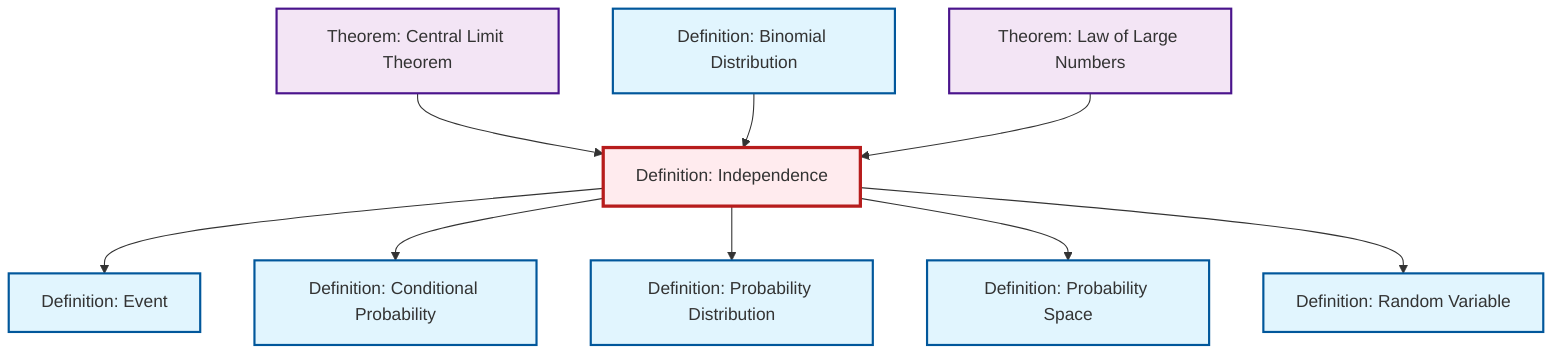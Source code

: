 graph TD
    classDef definition fill:#e1f5fe,stroke:#01579b,stroke-width:2px
    classDef theorem fill:#f3e5f5,stroke:#4a148c,stroke-width:2px
    classDef axiom fill:#fff3e0,stroke:#e65100,stroke-width:2px
    classDef example fill:#e8f5e9,stroke:#1b5e20,stroke-width:2px
    classDef current fill:#ffebee,stroke:#b71c1c,stroke-width:3px
    thm-central-limit["Theorem: Central Limit Theorem"]:::theorem
    def-conditional-probability["Definition: Conditional Probability"]:::definition
    thm-law-of-large-numbers["Theorem: Law of Large Numbers"]:::theorem
    def-probability-space["Definition: Probability Space"]:::definition
    def-probability-distribution["Definition: Probability Distribution"]:::definition
    def-event["Definition: Event"]:::definition
    def-independence["Definition: Independence"]:::definition
    def-binomial-distribution["Definition: Binomial Distribution"]:::definition
    def-random-variable["Definition: Random Variable"]:::definition
    thm-central-limit --> def-independence
    def-independence --> def-event
    def-independence --> def-conditional-probability
    def-binomial-distribution --> def-independence
    thm-law-of-large-numbers --> def-independence
    def-independence --> def-probability-distribution
    def-independence --> def-probability-space
    def-independence --> def-random-variable
    class def-independence current